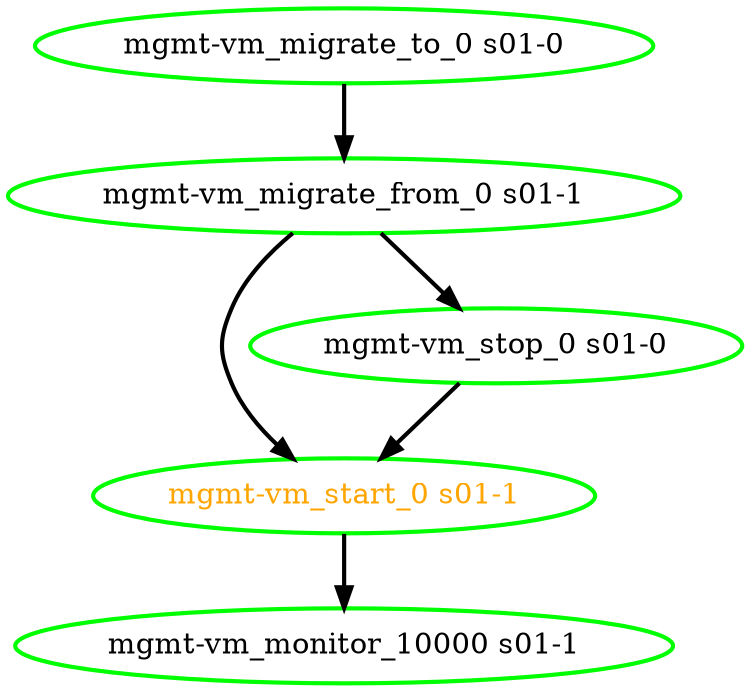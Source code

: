 digraph "g" {
"mgmt-vm_migrate_from_0 s01-1" -> "mgmt-vm_start_0 s01-1" [ style = bold]
"mgmt-vm_migrate_from_0 s01-1" -> "mgmt-vm_stop_0 s01-0" [ style = bold]
"mgmt-vm_migrate_from_0 s01-1" [ style=bold color="green" fontcolor="black" ]
"mgmt-vm_migrate_to_0 s01-0" -> "mgmt-vm_migrate_from_0 s01-1" [ style = bold]
"mgmt-vm_migrate_to_0 s01-0" [ style=bold color="green" fontcolor="black" ]
"mgmt-vm_monitor_10000 s01-1" [ style=bold color="green" fontcolor="black" ]
"mgmt-vm_start_0 s01-1" -> "mgmt-vm_monitor_10000 s01-1" [ style = bold]
"mgmt-vm_start_0 s01-1" [ style=bold color="green" fontcolor="orange" ]
"mgmt-vm_stop_0 s01-0" -> "mgmt-vm_start_0 s01-1" [ style = bold]
"mgmt-vm_stop_0 s01-0" [ style=bold color="green" fontcolor="black" ]
}
